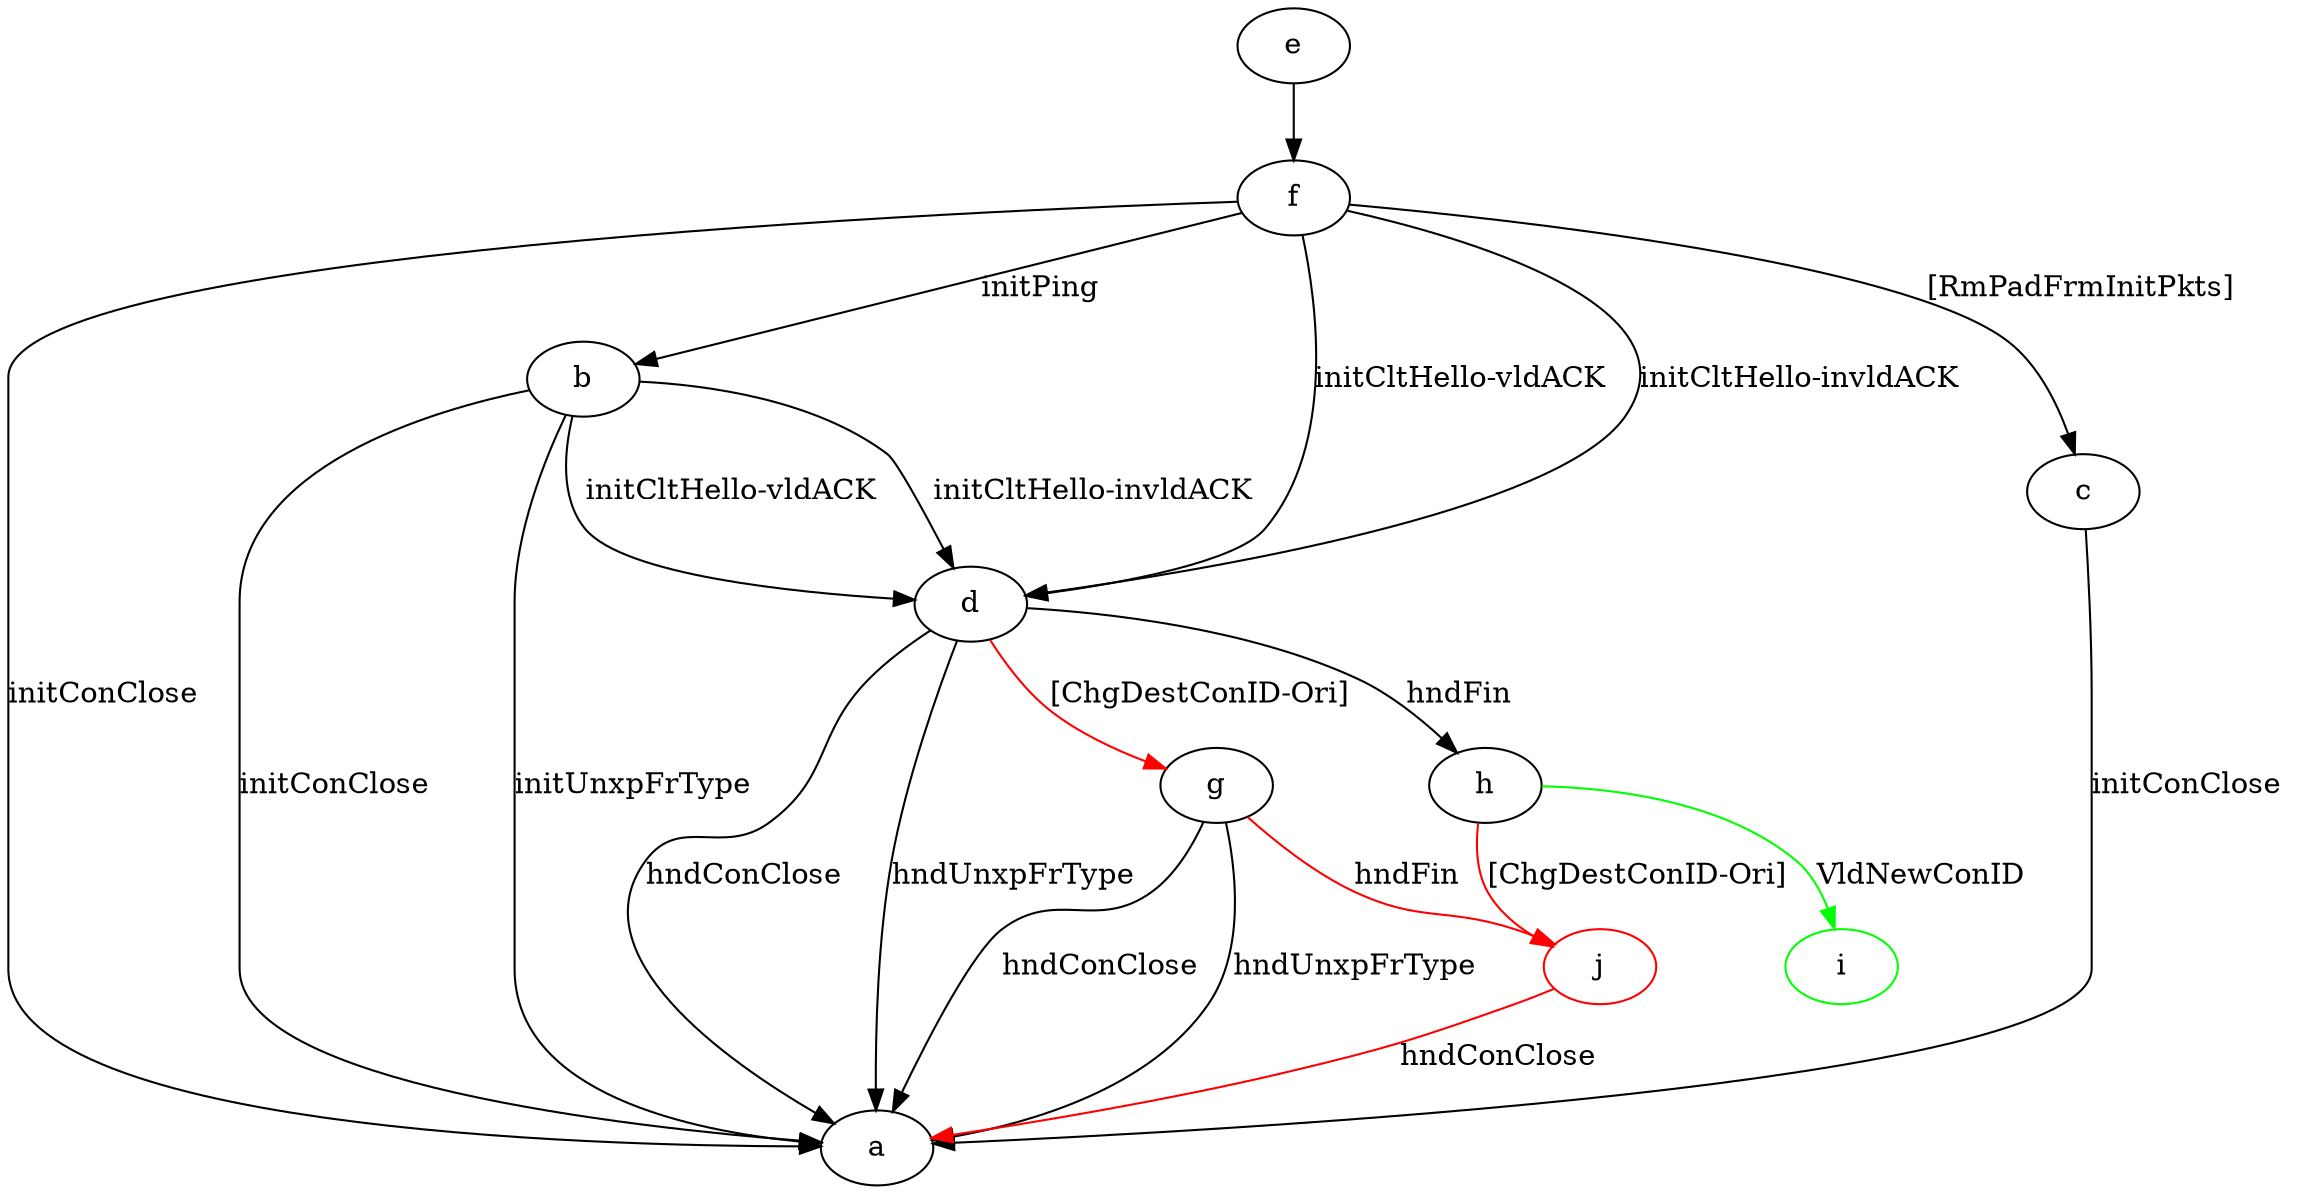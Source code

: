 digraph "" {
	b -> a	[key=0,
		label="initConClose "];
	b -> a	[key=1,
		label="initUnxpFrType "];
	b -> d	[key=0,
		label="initCltHello-vldACK "];
	b -> d	[key=1,
		label="initCltHello-invldACK "];
	c -> a	[key=0,
		label="initConClose "];
	d -> a	[key=0,
		label="hndConClose "];
	d -> a	[key=1,
		label="hndUnxpFrType "];
	d -> g	[key=0,
		color=red,
		label="[ChgDestConID-Ori] "];
	d -> h	[key=0,
		label="hndFin "];
	e -> f	[key=0];
	f -> a	[key=0,
		label="initConClose "];
	f -> b	[key=0,
		label="initPing "];
	f -> c	[key=0,
		label="[RmPadFrmInitPkts] "];
	f -> d	[key=0,
		label="initCltHello-vldACK "];
	f -> d	[key=1,
		label="initCltHello-invldACK "];
	g -> a	[key=0,
		label="hndConClose "];
	g -> a	[key=1,
		label="hndUnxpFrType "];
	j	[color=red];
	g -> j	[key=0,
		color=red,
		label="hndFin "];
	i	[color=green];
	h -> i	[key=0,
		color=green,
		label="VldNewConID "];
	h -> j	[key=0,
		color=red,
		label="[ChgDestConID-Ori] "];
	j -> a	[key=0,
		color=red,
		label="hndConClose "];
}
